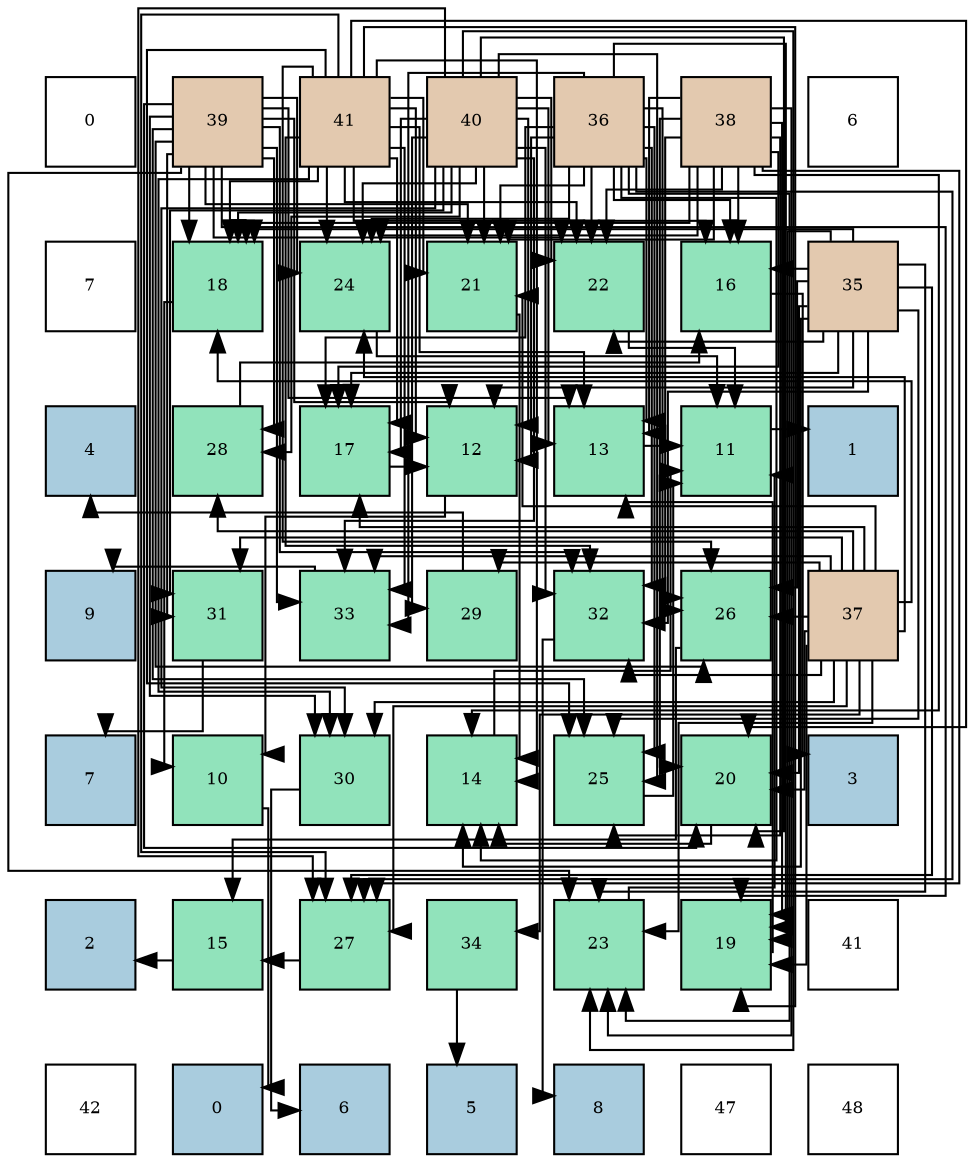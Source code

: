 digraph layout{
 rankdir=TB;
 splines=ortho;
 node [style=filled shape=square fixedsize=true width=0.6];
0[label="0", fontsize=8, fillcolor="#ffffff"];
1[label="39", fontsize=8, fillcolor="#e3c9af"];
2[label="41", fontsize=8, fillcolor="#e3c9af"];
3[label="40", fontsize=8, fillcolor="#e3c9af"];
4[label="36", fontsize=8, fillcolor="#e3c9af"];
5[label="38", fontsize=8, fillcolor="#e3c9af"];
6[label="6", fontsize=8, fillcolor="#ffffff"];
7[label="7", fontsize=8, fillcolor="#ffffff"];
8[label="18", fontsize=8, fillcolor="#91e3bb"];
9[label="24", fontsize=8, fillcolor="#91e3bb"];
10[label="21", fontsize=8, fillcolor="#91e3bb"];
11[label="22", fontsize=8, fillcolor="#91e3bb"];
12[label="16", fontsize=8, fillcolor="#91e3bb"];
13[label="35", fontsize=8, fillcolor="#e3c9af"];
14[label="4", fontsize=8, fillcolor="#a9ccde"];
15[label="28", fontsize=8, fillcolor="#91e3bb"];
16[label="17", fontsize=8, fillcolor="#91e3bb"];
17[label="12", fontsize=8, fillcolor="#91e3bb"];
18[label="13", fontsize=8, fillcolor="#91e3bb"];
19[label="11", fontsize=8, fillcolor="#91e3bb"];
20[label="1", fontsize=8, fillcolor="#a9ccde"];
21[label="9", fontsize=8, fillcolor="#a9ccde"];
22[label="31", fontsize=8, fillcolor="#91e3bb"];
23[label="33", fontsize=8, fillcolor="#91e3bb"];
24[label="29", fontsize=8, fillcolor="#91e3bb"];
25[label="32", fontsize=8, fillcolor="#91e3bb"];
26[label="26", fontsize=8, fillcolor="#91e3bb"];
27[label="37", fontsize=8, fillcolor="#e3c9af"];
28[label="7", fontsize=8, fillcolor="#a9ccde"];
29[label="10", fontsize=8, fillcolor="#91e3bb"];
30[label="30", fontsize=8, fillcolor="#91e3bb"];
31[label="14", fontsize=8, fillcolor="#91e3bb"];
32[label="25", fontsize=8, fillcolor="#91e3bb"];
33[label="20", fontsize=8, fillcolor="#91e3bb"];
34[label="3", fontsize=8, fillcolor="#a9ccde"];
35[label="2", fontsize=8, fillcolor="#a9ccde"];
36[label="15", fontsize=8, fillcolor="#91e3bb"];
37[label="27", fontsize=8, fillcolor="#91e3bb"];
38[label="34", fontsize=8, fillcolor="#91e3bb"];
39[label="23", fontsize=8, fillcolor="#91e3bb"];
40[label="19", fontsize=8, fillcolor="#91e3bb"];
41[label="41", fontsize=8, fillcolor="#ffffff"];
42[label="42", fontsize=8, fillcolor="#ffffff"];
43[label="0", fontsize=8, fillcolor="#a9ccde"];
44[label="6", fontsize=8, fillcolor="#a9ccde"];
45[label="5", fontsize=8, fillcolor="#a9ccde"];
46[label="8", fontsize=8, fillcolor="#a9ccde"];
47[label="47", fontsize=8, fillcolor="#ffffff"];
48[label="48", fontsize=8, fillcolor="#ffffff"];
edge [constraint=false, style=vis];29 -> 43;
19 -> 20;
17 -> 29;
18 -> 19;
31 -> 19;
36 -> 35;
12 -> 34;
16 -> 17;
8 -> 29;
40 -> 18;
33 -> 31;
10 -> 31;
11 -> 19;
39 -> 19;
9 -> 19;
32 -> 19;
26 -> 36;
37 -> 36;
15 -> 12;
24 -> 14;
30 -> 44;
22 -> 28;
25 -> 46;
23 -> 21;
38 -> 45;
13 -> 17;
13 -> 31;
13 -> 12;
13 -> 16;
13 -> 8;
13 -> 40;
13 -> 33;
13 -> 11;
13 -> 39;
13 -> 32;
13 -> 26;
13 -> 37;
13 -> 25;
4 -> 17;
4 -> 18;
4 -> 31;
4 -> 12;
4 -> 16;
4 -> 40;
4 -> 10;
4 -> 11;
4 -> 39;
4 -> 9;
4 -> 32;
4 -> 26;
4 -> 37;
4 -> 25;
4 -> 23;
27 -> 16;
27 -> 8;
27 -> 40;
27 -> 33;
27 -> 10;
27 -> 39;
27 -> 9;
27 -> 26;
27 -> 37;
27 -> 15;
27 -> 24;
27 -> 30;
27 -> 22;
27 -> 25;
27 -> 23;
27 -> 38;
5 -> 18;
5 -> 31;
5 -> 12;
5 -> 16;
5 -> 8;
5 -> 40;
5 -> 33;
5 -> 10;
5 -> 11;
5 -> 39;
5 -> 9;
5 -> 32;
5 -> 26;
5 -> 37;
1 -> 17;
1 -> 18;
1 -> 8;
1 -> 40;
1 -> 33;
1 -> 10;
1 -> 11;
1 -> 39;
1 -> 9;
1 -> 32;
1 -> 26;
1 -> 15;
1 -> 30;
1 -> 22;
1 -> 25;
1 -> 23;
3 -> 17;
3 -> 18;
3 -> 16;
3 -> 8;
3 -> 33;
3 -> 10;
3 -> 11;
3 -> 39;
3 -> 9;
3 -> 32;
3 -> 37;
3 -> 15;
3 -> 24;
3 -> 30;
3 -> 22;
3 -> 25;
3 -> 23;
2 -> 17;
2 -> 18;
2 -> 31;
2 -> 12;
2 -> 16;
2 -> 8;
2 -> 40;
2 -> 33;
2 -> 10;
2 -> 11;
2 -> 9;
2 -> 32;
2 -> 26;
2 -> 37;
2 -> 30;
2 -> 25;
2 -> 23;
edge [constraint=true, style=invis];
0 -> 7 -> 14 -> 21 -> 28 -> 35 -> 42;
1 -> 8 -> 15 -> 22 -> 29 -> 36 -> 43;
2 -> 9 -> 16 -> 23 -> 30 -> 37 -> 44;
3 -> 10 -> 17 -> 24 -> 31 -> 38 -> 45;
4 -> 11 -> 18 -> 25 -> 32 -> 39 -> 46;
5 -> 12 -> 19 -> 26 -> 33 -> 40 -> 47;
6 -> 13 -> 20 -> 27 -> 34 -> 41 -> 48;
rank = same {0 -> 1 -> 2 -> 3 -> 4 -> 5 -> 6};
rank = same {7 -> 8 -> 9 -> 10 -> 11 -> 12 -> 13};
rank = same {14 -> 15 -> 16 -> 17 -> 18 -> 19 -> 20};
rank = same {21 -> 22 -> 23 -> 24 -> 25 -> 26 -> 27};
rank = same {28 -> 29 -> 30 -> 31 -> 32 -> 33 -> 34};
rank = same {35 -> 36 -> 37 -> 38 -> 39 -> 40 -> 41};
rank = same {42 -> 43 -> 44 -> 45 -> 46 -> 47 -> 48};
}